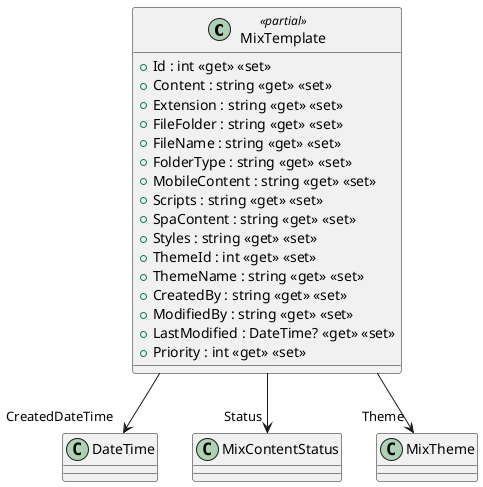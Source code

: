 @startuml
class MixTemplate <<partial>> {
    + Id : int <<get>> <<set>>
    + Content : string <<get>> <<set>>
    + Extension : string <<get>> <<set>>
    + FileFolder : string <<get>> <<set>>
    + FileName : string <<get>> <<set>>
    + FolderType : string <<get>> <<set>>
    + MobileContent : string <<get>> <<set>>
    + Scripts : string <<get>> <<set>>
    + SpaContent : string <<get>> <<set>>
    + Styles : string <<get>> <<set>>
    + ThemeId : int <<get>> <<set>>
    + ThemeName : string <<get>> <<set>>
    + CreatedBy : string <<get>> <<set>>
    + ModifiedBy : string <<get>> <<set>>
    + LastModified : DateTime? <<get>> <<set>>
    + Priority : int <<get>> <<set>>
}
MixTemplate --> "CreatedDateTime" DateTime
MixTemplate --> "Status" MixContentStatus
MixTemplate --> "Theme" MixTheme
@enduml
